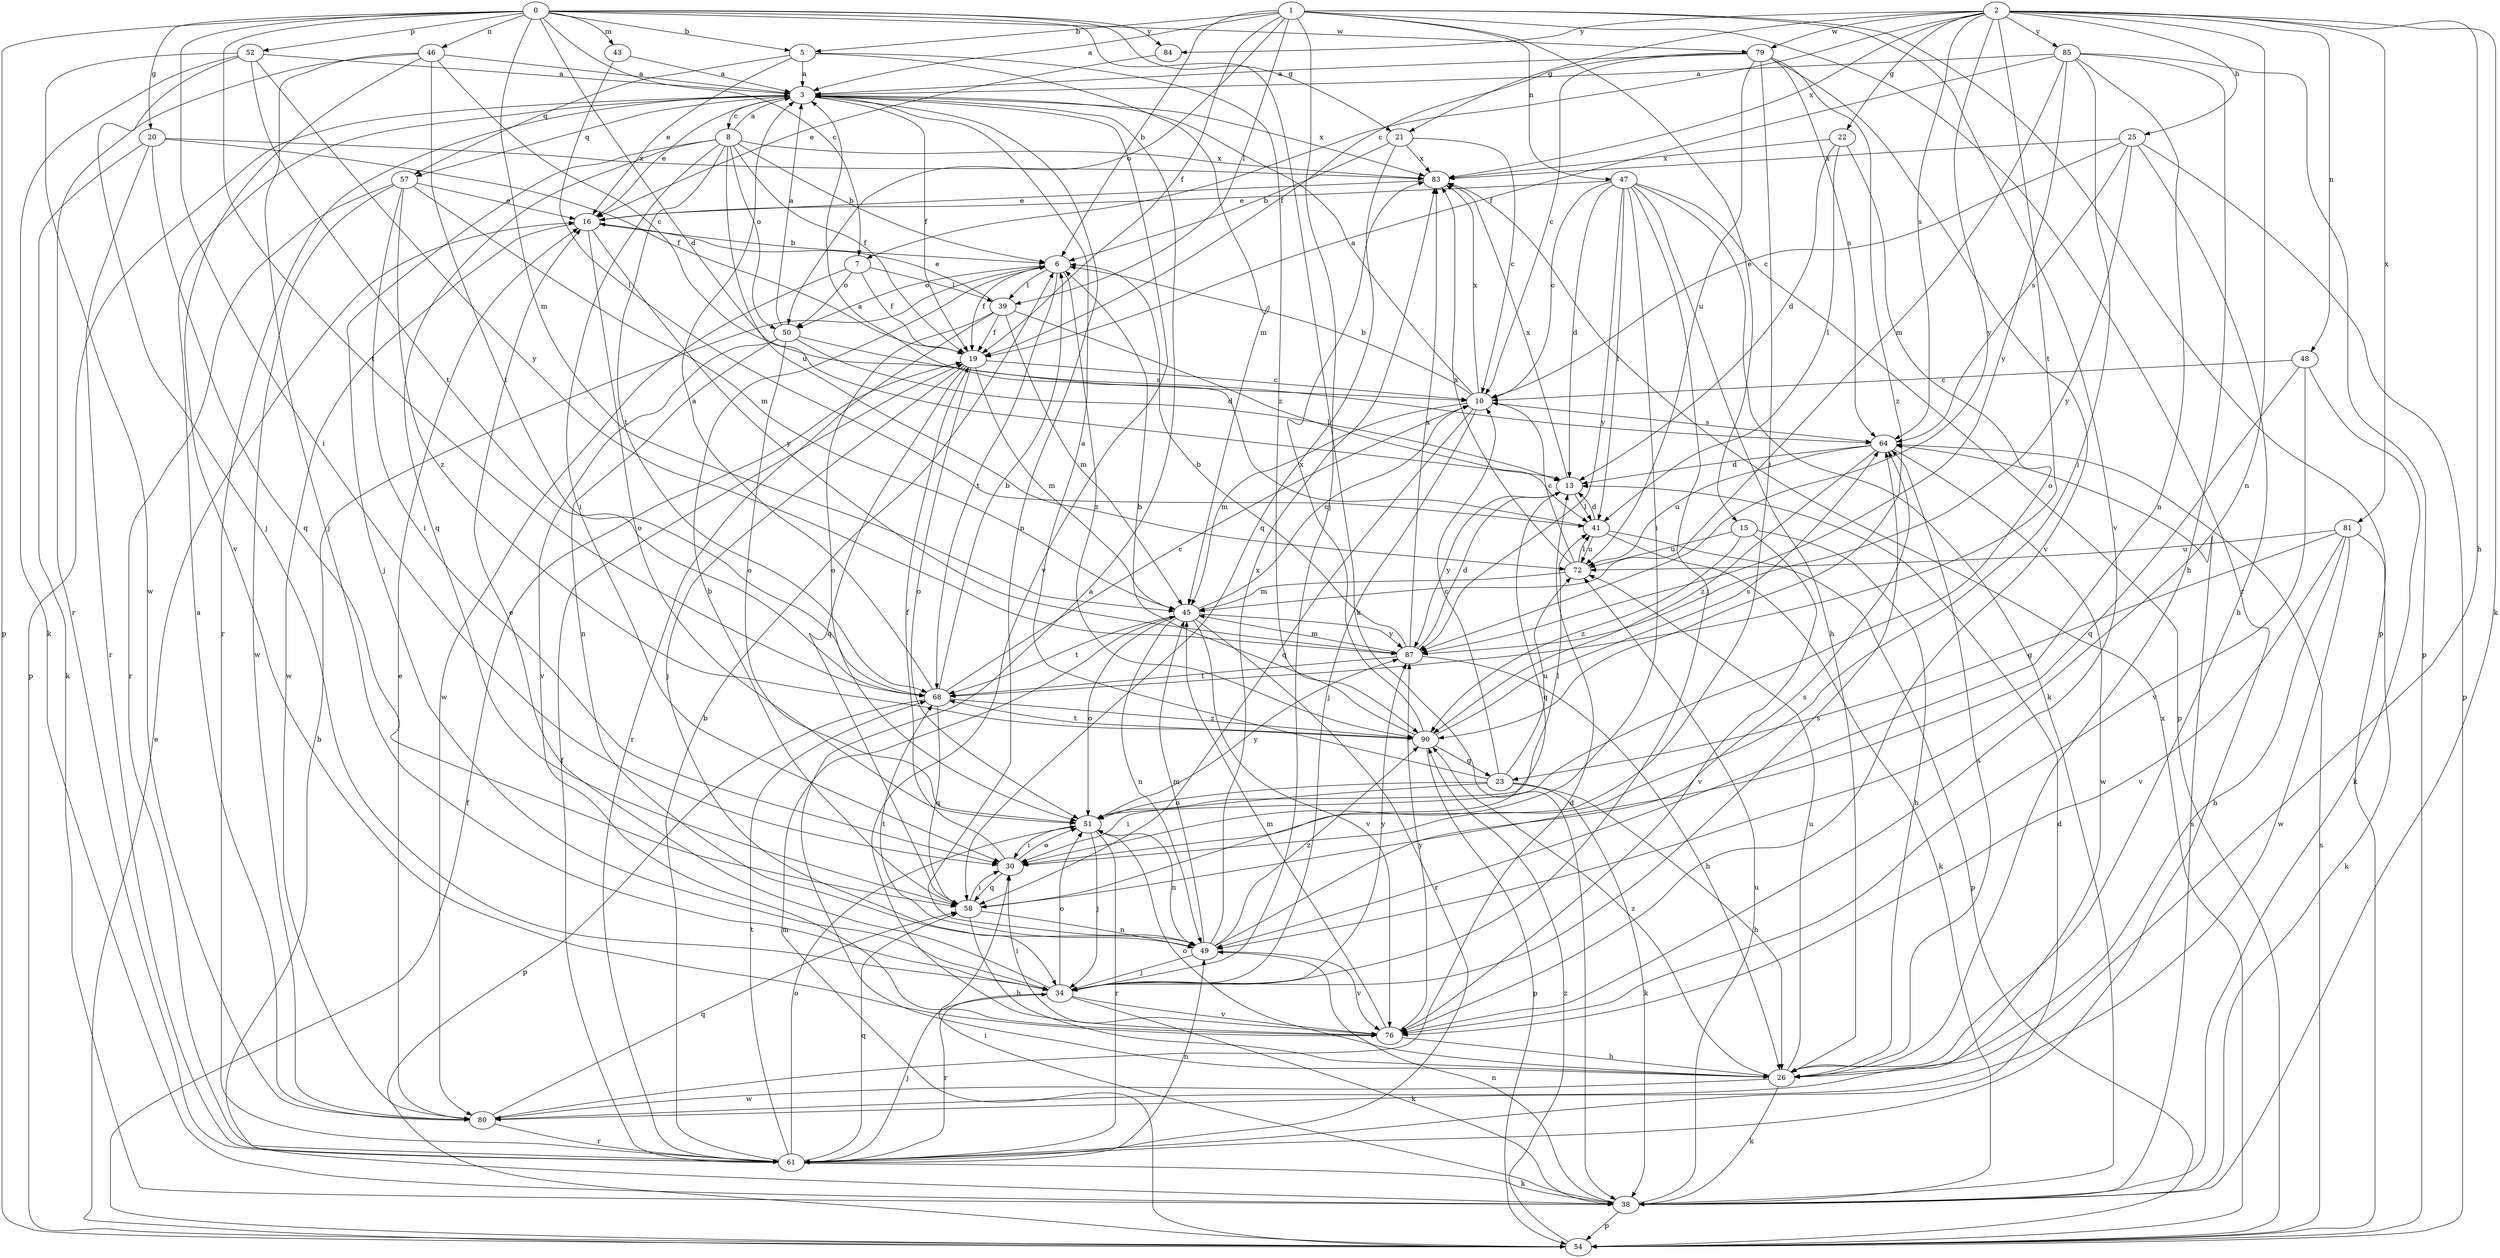 strict digraph  {
0;
1;
2;
3;
5;
6;
7;
8;
10;
13;
15;
16;
19;
20;
21;
22;
23;
25;
26;
30;
34;
38;
39;
41;
43;
45;
46;
47;
48;
49;
50;
51;
52;
54;
57;
58;
61;
64;
68;
72;
76;
79;
80;
81;
83;
84;
85;
87;
90;
0 -> 5  [label=b];
0 -> 7  [label=c];
0 -> 13  [label=d];
0 -> 20  [label=g];
0 -> 21  [label=g];
0 -> 30  [label=i];
0 -> 38  [label=k];
0 -> 43  [label=m];
0 -> 45  [label=m];
0 -> 46  [label=n];
0 -> 52  [label=p];
0 -> 54  [label=p];
0 -> 68  [label=t];
0 -> 79  [label=w];
0 -> 84  [label=y];
1 -> 3  [label=a];
1 -> 5  [label=b];
1 -> 6  [label=b];
1 -> 15  [label=e];
1 -> 19  [label=f];
1 -> 34  [label=j];
1 -> 39  [label=l];
1 -> 47  [label=n];
1 -> 50  [label=o];
1 -> 54  [label=p];
1 -> 61  [label=r];
1 -> 76  [label=v];
2 -> 7  [label=c];
2 -> 21  [label=g];
2 -> 22  [label=g];
2 -> 25  [label=h];
2 -> 26  [label=h];
2 -> 38  [label=k];
2 -> 48  [label=n];
2 -> 49  [label=n];
2 -> 64  [label=s];
2 -> 68  [label=t];
2 -> 79  [label=w];
2 -> 81  [label=x];
2 -> 83  [label=x];
2 -> 84  [label=y];
2 -> 85  [label=y];
2 -> 87  [label=y];
3 -> 8  [label=c];
3 -> 16  [label=e];
3 -> 19  [label=f];
3 -> 49  [label=n];
3 -> 54  [label=p];
3 -> 57  [label=q];
3 -> 61  [label=r];
3 -> 76  [label=v];
3 -> 83  [label=x];
5 -> 3  [label=a];
5 -> 16  [label=e];
5 -> 45  [label=m];
5 -> 57  [label=q];
5 -> 90  [label=z];
6 -> 19  [label=f];
6 -> 39  [label=l];
6 -> 50  [label=o];
6 -> 68  [label=t];
6 -> 90  [label=z];
7 -> 19  [label=f];
7 -> 39  [label=l];
7 -> 50  [label=o];
7 -> 80  [label=w];
8 -> 3  [label=a];
8 -> 6  [label=b];
8 -> 19  [label=f];
8 -> 30  [label=i];
8 -> 34  [label=j];
8 -> 50  [label=o];
8 -> 58  [label=q];
8 -> 68  [label=t];
8 -> 72  [label=u];
8 -> 83  [label=x];
10 -> 3  [label=a];
10 -> 6  [label=b];
10 -> 34  [label=j];
10 -> 45  [label=m];
10 -> 58  [label=q];
10 -> 64  [label=s];
10 -> 83  [label=x];
13 -> 41  [label=l];
13 -> 58  [label=q];
13 -> 83  [label=x];
13 -> 87  [label=y];
15 -> 26  [label=h];
15 -> 72  [label=u];
15 -> 76  [label=v];
15 -> 90  [label=z];
16 -> 6  [label=b];
16 -> 51  [label=o];
16 -> 80  [label=w];
16 -> 87  [label=y];
19 -> 10  [label=c];
19 -> 34  [label=j];
19 -> 45  [label=m];
19 -> 51  [label=o];
19 -> 58  [label=q];
20 -> 19  [label=f];
20 -> 38  [label=k];
20 -> 58  [label=q];
20 -> 61  [label=r];
20 -> 83  [label=x];
21 -> 6  [label=b];
21 -> 10  [label=c];
21 -> 58  [label=q];
21 -> 83  [label=x];
22 -> 13  [label=d];
22 -> 41  [label=l];
22 -> 51  [label=o];
22 -> 83  [label=x];
23 -> 3  [label=a];
23 -> 10  [label=c];
23 -> 26  [label=h];
23 -> 30  [label=i];
23 -> 38  [label=k];
23 -> 51  [label=o];
23 -> 72  [label=u];
25 -> 10  [label=c];
25 -> 26  [label=h];
25 -> 54  [label=p];
25 -> 64  [label=s];
25 -> 83  [label=x];
25 -> 87  [label=y];
26 -> 3  [label=a];
26 -> 38  [label=k];
26 -> 51  [label=o];
26 -> 64  [label=s];
26 -> 72  [label=u];
26 -> 80  [label=w];
26 -> 90  [label=z];
30 -> 19  [label=f];
30 -> 51  [label=o];
30 -> 58  [label=q];
34 -> 16  [label=e];
34 -> 38  [label=k];
34 -> 51  [label=o];
34 -> 61  [label=r];
34 -> 64  [label=s];
34 -> 76  [label=v];
34 -> 87  [label=y];
38 -> 6  [label=b];
38 -> 30  [label=i];
38 -> 49  [label=n];
38 -> 54  [label=p];
38 -> 64  [label=s];
38 -> 72  [label=u];
39 -> 16  [label=e];
39 -> 19  [label=f];
39 -> 41  [label=l];
39 -> 45  [label=m];
39 -> 51  [label=o];
39 -> 61  [label=r];
41 -> 3  [label=a];
41 -> 13  [label=d];
41 -> 38  [label=k];
41 -> 54  [label=p];
41 -> 72  [label=u];
43 -> 3  [label=a];
43 -> 41  [label=l];
45 -> 10  [label=c];
45 -> 49  [label=n];
45 -> 51  [label=o];
45 -> 61  [label=r];
45 -> 68  [label=t];
45 -> 76  [label=v];
45 -> 87  [label=y];
46 -> 3  [label=a];
46 -> 10  [label=c];
46 -> 34  [label=j];
46 -> 61  [label=r];
46 -> 68  [label=t];
46 -> 76  [label=v];
47 -> 10  [label=c];
47 -> 13  [label=d];
47 -> 16  [label=e];
47 -> 26  [label=h];
47 -> 30  [label=i];
47 -> 34  [label=j];
47 -> 38  [label=k];
47 -> 41  [label=l];
47 -> 54  [label=p];
47 -> 87  [label=y];
48 -> 10  [label=c];
48 -> 38  [label=k];
48 -> 58  [label=q];
48 -> 76  [label=v];
49 -> 34  [label=j];
49 -> 45  [label=m];
49 -> 64  [label=s];
49 -> 68  [label=t];
49 -> 76  [label=v];
49 -> 83  [label=x];
49 -> 90  [label=z];
50 -> 3  [label=a];
50 -> 13  [label=d];
50 -> 49  [label=n];
50 -> 51  [label=o];
50 -> 64  [label=s];
50 -> 76  [label=v];
51 -> 30  [label=i];
51 -> 34  [label=j];
51 -> 41  [label=l];
51 -> 49  [label=n];
51 -> 61  [label=r];
51 -> 87  [label=y];
52 -> 3  [label=a];
52 -> 34  [label=j];
52 -> 38  [label=k];
52 -> 68  [label=t];
52 -> 80  [label=w];
52 -> 87  [label=y];
54 -> 16  [label=e];
54 -> 19  [label=f];
54 -> 45  [label=m];
54 -> 64  [label=s];
54 -> 83  [label=x];
54 -> 90  [label=z];
57 -> 16  [label=e];
57 -> 30  [label=i];
57 -> 45  [label=m];
57 -> 61  [label=r];
57 -> 80  [label=w];
57 -> 90  [label=z];
58 -> 6  [label=b];
58 -> 26  [label=h];
58 -> 30  [label=i];
58 -> 49  [label=n];
61 -> 6  [label=b];
61 -> 13  [label=d];
61 -> 19  [label=f];
61 -> 34  [label=j];
61 -> 38  [label=k];
61 -> 49  [label=n];
61 -> 51  [label=o];
61 -> 58  [label=q];
61 -> 68  [label=t];
64 -> 13  [label=d];
64 -> 72  [label=u];
64 -> 80  [label=w];
64 -> 90  [label=z];
68 -> 3  [label=a];
68 -> 6  [label=b];
68 -> 10  [label=c];
68 -> 54  [label=p];
68 -> 58  [label=q];
68 -> 90  [label=z];
72 -> 10  [label=c];
72 -> 41  [label=l];
72 -> 45  [label=m];
72 -> 83  [label=x];
76 -> 26  [label=h];
76 -> 30  [label=i];
76 -> 45  [label=m];
76 -> 87  [label=y];
79 -> 3  [label=a];
79 -> 10  [label=c];
79 -> 19  [label=f];
79 -> 30  [label=i];
79 -> 64  [label=s];
79 -> 72  [label=u];
79 -> 76  [label=v];
79 -> 90  [label=z];
80 -> 3  [label=a];
80 -> 13  [label=d];
80 -> 16  [label=e];
80 -> 58  [label=q];
80 -> 61  [label=r];
81 -> 23  [label=g];
81 -> 26  [label=h];
81 -> 38  [label=k];
81 -> 72  [label=u];
81 -> 76  [label=v];
81 -> 80  [label=w];
83 -> 16  [label=e];
84 -> 16  [label=e];
85 -> 3  [label=a];
85 -> 19  [label=f];
85 -> 26  [label=h];
85 -> 30  [label=i];
85 -> 45  [label=m];
85 -> 49  [label=n];
85 -> 54  [label=p];
85 -> 87  [label=y];
87 -> 6  [label=b];
87 -> 13  [label=d];
87 -> 26  [label=h];
87 -> 45  [label=m];
87 -> 68  [label=t];
87 -> 83  [label=x];
90 -> 6  [label=b];
90 -> 23  [label=g];
90 -> 54  [label=p];
90 -> 64  [label=s];
90 -> 68  [label=t];
90 -> 83  [label=x];
}
